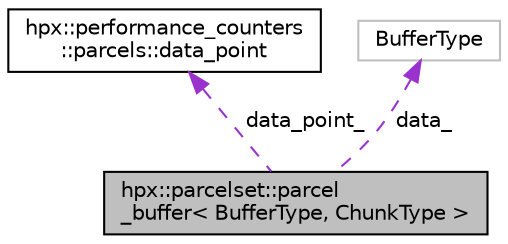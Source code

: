 digraph "hpx::parcelset::parcel_buffer&lt; BufferType, ChunkType &gt;"
{
  edge [fontname="Helvetica",fontsize="10",labelfontname="Helvetica",labelfontsize="10"];
  node [fontname="Helvetica",fontsize="10",shape=record];
  Node4 [label="hpx::parcelset::parcel\l_buffer\< BufferType, ChunkType \>",height=0.2,width=0.4,color="black", fillcolor="grey75", style="filled", fontcolor="black"];
  Node5 -> Node4 [dir="back",color="darkorchid3",fontsize="10",style="dashed",label=" data_point_" ,fontname="Helvetica"];
  Node5 [label="hpx::performance_counters\l::parcels::data_point",height=0.2,width=0.4,color="black", fillcolor="white", style="filled",URL="$d4/de7/structhpx_1_1performance__counters_1_1parcels_1_1data__point.html",tooltip="A data_point collects all timing and statistical information for a single parcel (either sent or rece..."];
  Node6 -> Node4 [dir="back",color="darkorchid3",fontsize="10",style="dashed",label=" data_" ,fontname="Helvetica"];
  Node6 [label="BufferType",height=0.2,width=0.4,color="grey75", fillcolor="white", style="filled"];
}
